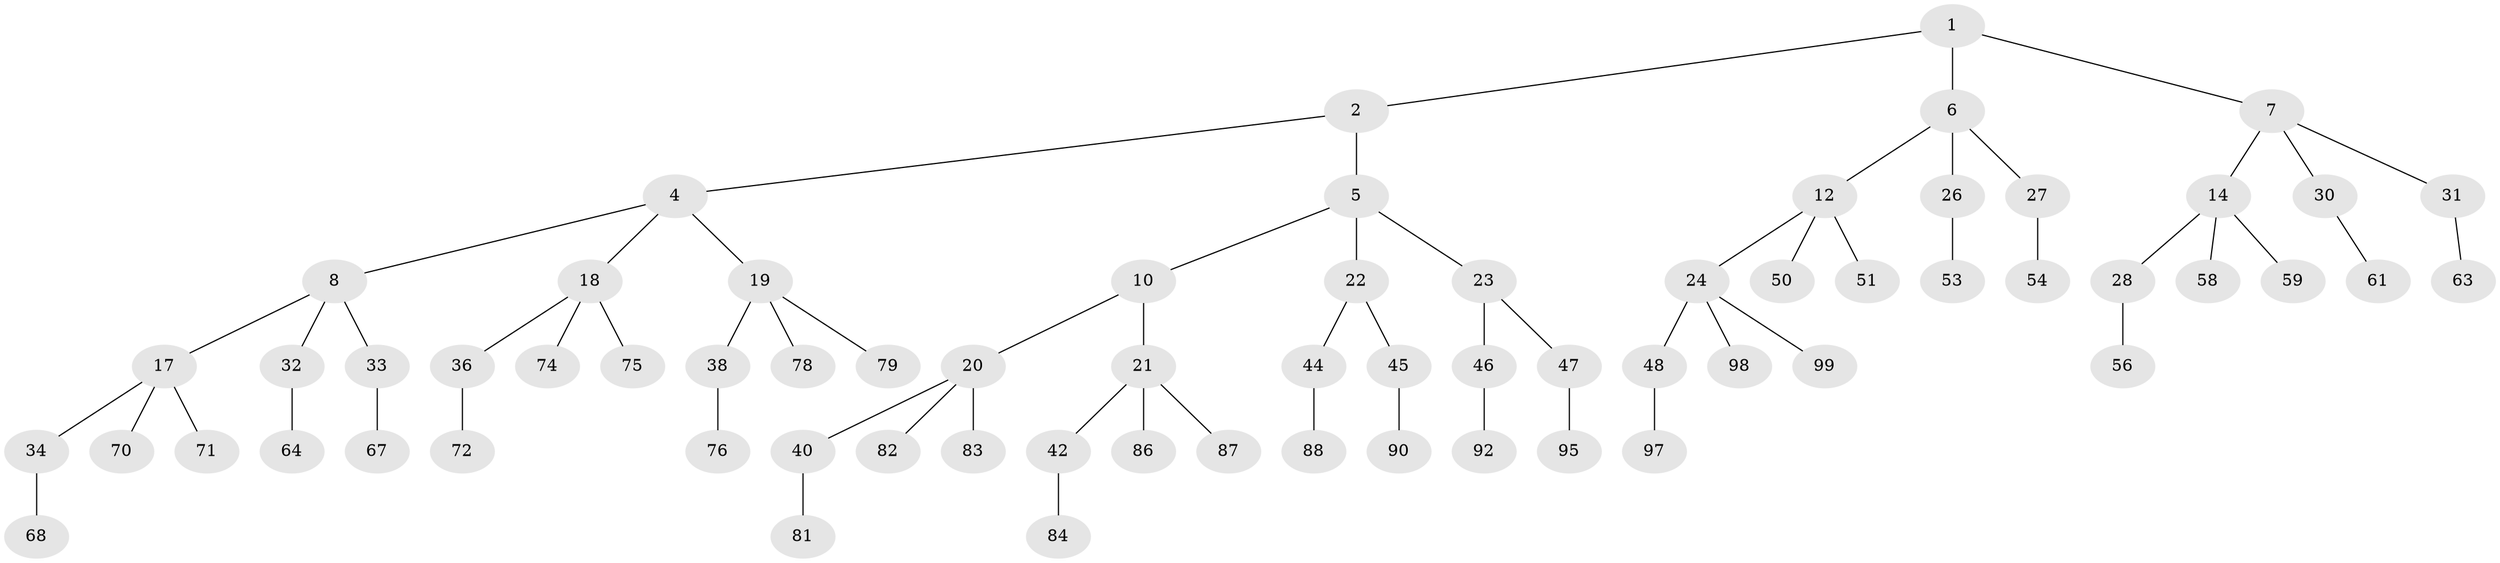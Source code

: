 // original degree distribution, {2: 0.02, 3: 0.48, 1: 0.5}
// Generated by graph-tools (version 1.1) at 2025/38/02/21/25 10:38:56]
// undirected, 68 vertices, 67 edges
graph export_dot {
graph [start="1"]
  node [color=gray90,style=filled];
  1 [super="+3"];
  2 [latent=1];
  4 [latent=0.5,super="+9"];
  5 [latent=0.5,super="+11"];
  6 [latent=0.5,super="+13"];
  7 [latent=0.5,super="+15"];
  8 [latent=0.333333,super="+16"];
  10 [latent=0.333333];
  12 [latent=0.333333,super="+25"];
  14 [latent=0.333333,super="+29"];
  17 [latent=0.25,super="+35"];
  18 [latent=0.25,super="+37"];
  19 [latent=0.25,super="+39"];
  20 [latent=0.25,super="+41"];
  21 [latent=0.25,super="+43"];
  22 [latent=0.25];
  23 [latent=0.25];
  24 [latent=0.25,super="+49"];
  26 [latent=0.25,super="+52"];
  27 [latent=0.25,super="+55"];
  28 [latent=0.25,super="+57"];
  30 [latent=0.25,super="+60"];
  31 [latent=0.25,super="+62"];
  32 [latent=0.2,super="+65"];
  33 [latent=0.2,super="+66"];
  34 [latent=0.2,super="+69"];
  36 [latent=0.2,super="+73"];
  38 [latent=0.2,super="+77"];
  40 [latent=0.2,super="+80"];
  42 [latent=0.2,super="+85"];
  44 [latent=0.2,super="+89"];
  45 [latent=0.2,super="+91"];
  46 [latent=0.2,super="+93"];
  47 [latent=0.2,super="+94"];
  48 [latent=0.2,super="+96"];
  50 [latent=0.2,super="+100"];
  51 [latent=0.2];
  53 [latent=0.2];
  54 [latent=0.2];
  56 [latent=0.2];
  58 [latent=0.2];
  59 [latent=0.2];
  61 [latent=0.2];
  63 [latent=0.2];
  64 [latent=0.166667];
  67 [latent=0.166667];
  68 [latent=0.166667];
  70 [latent=0.166667];
  71 [latent=0.166667];
  72 [latent=0.166667];
  74 [latent=0.166667];
  75 [latent=0.166667];
  76 [latent=0.166667];
  78 [latent=0.166667];
  79 [latent=0.166667];
  81 [latent=0.166667];
  82 [latent=0.166667];
  83 [latent=0.166667];
  84 [latent=0.166667];
  86 [latent=0.166667];
  87 [latent=0.166667];
  88 [latent=0.166667];
  90 [latent=0.166667];
  92 [latent=0.166667];
  95 [latent=0.166667];
  97 [latent=0.166667];
  98 [latent=0.166667];
  99 [latent=0.166667];
  1 -- 2;
  1 -- 6;
  1 -- 7;
  2 -- 4;
  2 -- 5;
  4 -- 8;
  4 -- 18;
  4 -- 19;
  5 -- 10;
  5 -- 22;
  5 -- 23;
  6 -- 12;
  6 -- 26;
  6 -- 27;
  7 -- 14;
  7 -- 31;
  7 -- 30;
  8 -- 17;
  8 -- 33;
  8 -- 32;
  10 -- 20;
  10 -- 21;
  12 -- 24;
  12 -- 50;
  12 -- 51;
  14 -- 28;
  14 -- 58;
  14 -- 59;
  17 -- 34;
  17 -- 70;
  17 -- 71;
  18 -- 36;
  18 -- 75;
  18 -- 74;
  19 -- 38;
  19 -- 78;
  19 -- 79;
  20 -- 40;
  20 -- 82;
  20 -- 83;
  21 -- 42;
  21 -- 86;
  21 -- 87;
  22 -- 44;
  22 -- 45;
  23 -- 46;
  23 -- 47;
  24 -- 48;
  24 -- 98;
  24 -- 99;
  26 -- 53;
  27 -- 54;
  28 -- 56;
  30 -- 61;
  31 -- 63;
  32 -- 64;
  33 -- 67;
  34 -- 68;
  36 -- 72;
  38 -- 76;
  40 -- 81;
  42 -- 84;
  44 -- 88;
  45 -- 90;
  46 -- 92;
  47 -- 95;
  48 -- 97;
}
